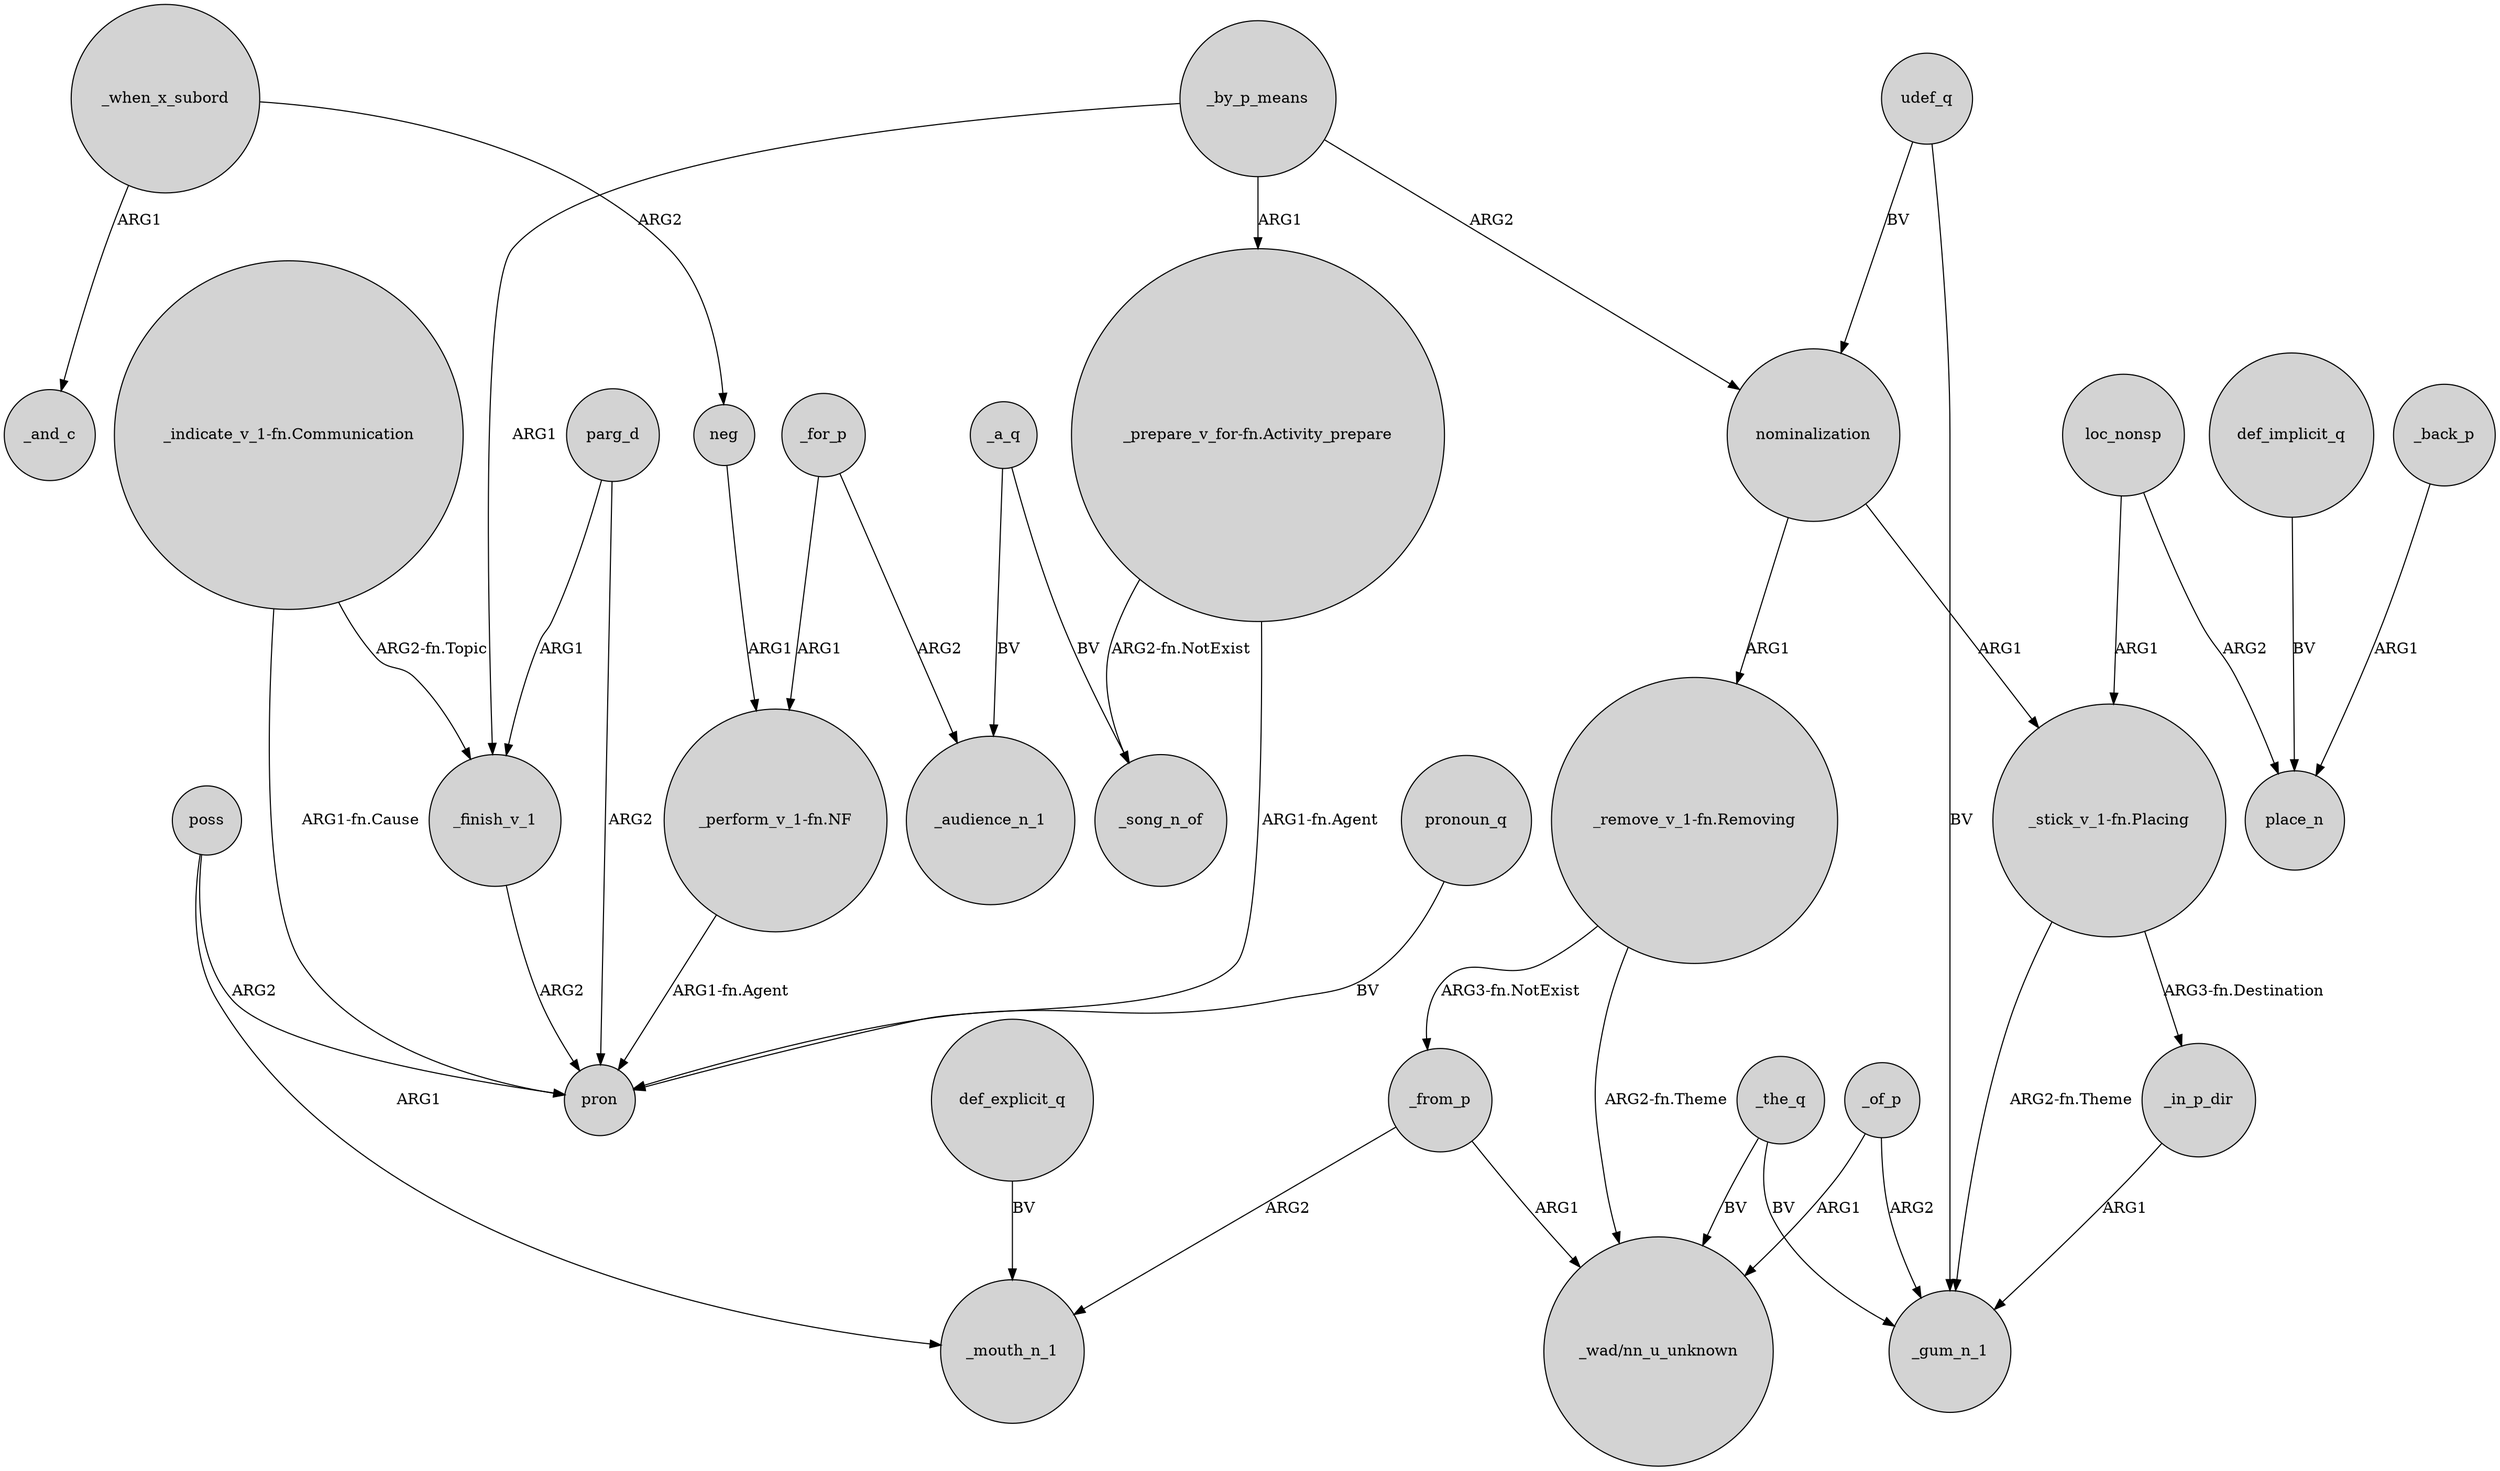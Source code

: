 digraph {
	node [shape=circle style=filled]
	"_remove_v_1-fn.Removing" -> _from_p [label="ARG3-fn.NotExist"]
	_by_p_means -> nominalization [label=ARG2]
	_a_q -> _audience_n_1 [label=BV]
	poss -> pron [label=ARG2]
	_of_p -> _gum_n_1 [label=ARG2]
	"_perform_v_1-fn.NF" -> pron [label="ARG1-fn.Agent"]
	_in_p_dir -> _gum_n_1 [label=ARG1]
	loc_nonsp -> "_stick_v_1-fn.Placing" [label=ARG1]
	_by_p_means -> "_prepare_v_for-fn.Activity_prepare" [label=ARG1]
	_the_q -> "_wad/nn_u_unknown" [label=BV]
	nominalization -> "_remove_v_1-fn.Removing" [label=ARG1]
	"_prepare_v_for-fn.Activity_prepare" -> pron [label="ARG1-fn.Agent"]
	def_implicit_q -> place_n [label=BV]
	"_stick_v_1-fn.Placing" -> _in_p_dir [label="ARG3-fn.Destination"]
	_for_p -> "_perform_v_1-fn.NF" [label=ARG1]
	_for_p -> _audience_n_1 [label=ARG2]
	"_prepare_v_for-fn.Activity_prepare" -> _song_n_of [label="ARG2-fn.NotExist"]
	"_indicate_v_1-fn.Communication" -> pron [label="ARG1-fn.Cause"]
	parg_d -> pron [label=ARG2]
	_when_x_subord -> neg [label=ARG2]
	pronoun_q -> pron [label=BV]
	_finish_v_1 -> pron [label=ARG2]
	_by_p_means -> _finish_v_1 [label=ARG1]
	_when_x_subord -> _and_c [label=ARG1]
	"_stick_v_1-fn.Placing" -> _gum_n_1 [label="ARG2-fn.Theme"]
	_from_p -> "_wad/nn_u_unknown" [label=ARG1]
	"_remove_v_1-fn.Removing" -> "_wad/nn_u_unknown" [label="ARG2-fn.Theme"]
	udef_q -> nominalization [label=BV]
	_the_q -> _gum_n_1 [label=BV]
	nominalization -> "_stick_v_1-fn.Placing" [label=ARG1]
	def_explicit_q -> _mouth_n_1 [label=BV]
	loc_nonsp -> place_n [label=ARG2]
	_back_p -> place_n [label=ARG1]
	neg -> "_perform_v_1-fn.NF" [label=ARG1]
	udef_q -> _gum_n_1 [label=BV]
	poss -> _mouth_n_1 [label=ARG1]
	parg_d -> _finish_v_1 [label=ARG1]
	_of_p -> "_wad/nn_u_unknown" [label=ARG1]
	_from_p -> _mouth_n_1 [label=ARG2]
	"_indicate_v_1-fn.Communication" -> _finish_v_1 [label="ARG2-fn.Topic"]
	_a_q -> _song_n_of [label=BV]
}
